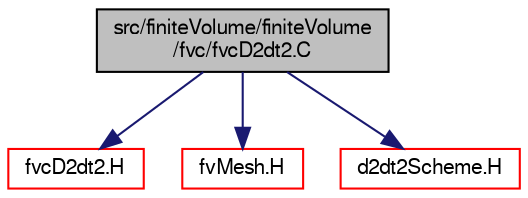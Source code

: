 digraph "src/finiteVolume/finiteVolume/fvc/fvcD2dt2.C"
{
  bgcolor="transparent";
  edge [fontname="FreeSans",fontsize="10",labelfontname="FreeSans",labelfontsize="10"];
  node [fontname="FreeSans",fontsize="10",shape=record];
  Node0 [label="src/finiteVolume/finiteVolume\l/fvc/fvcD2dt2.C",height=0.2,width=0.4,color="black", fillcolor="grey75", style="filled", fontcolor="black"];
  Node0 -> Node1 [color="midnightblue",fontsize="10",style="solid",fontname="FreeSans"];
  Node1 [label="fvcD2dt2.H",height=0.2,width=0.4,color="red",URL="$a02948.html",tooltip="Calculate the second temporal derivative. "];
  Node0 -> Node60 [color="midnightblue",fontsize="10",style="solid",fontname="FreeSans"];
  Node60 [label="fvMesh.H",height=0.2,width=0.4,color="red",URL="$a03533.html"];
  Node0 -> Node269 [color="midnightblue",fontsize="10",style="solid",fontname="FreeSans"];
  Node269 [label="d2dt2Scheme.H",height=0.2,width=0.4,color="red",URL="$a02795.html"];
}
